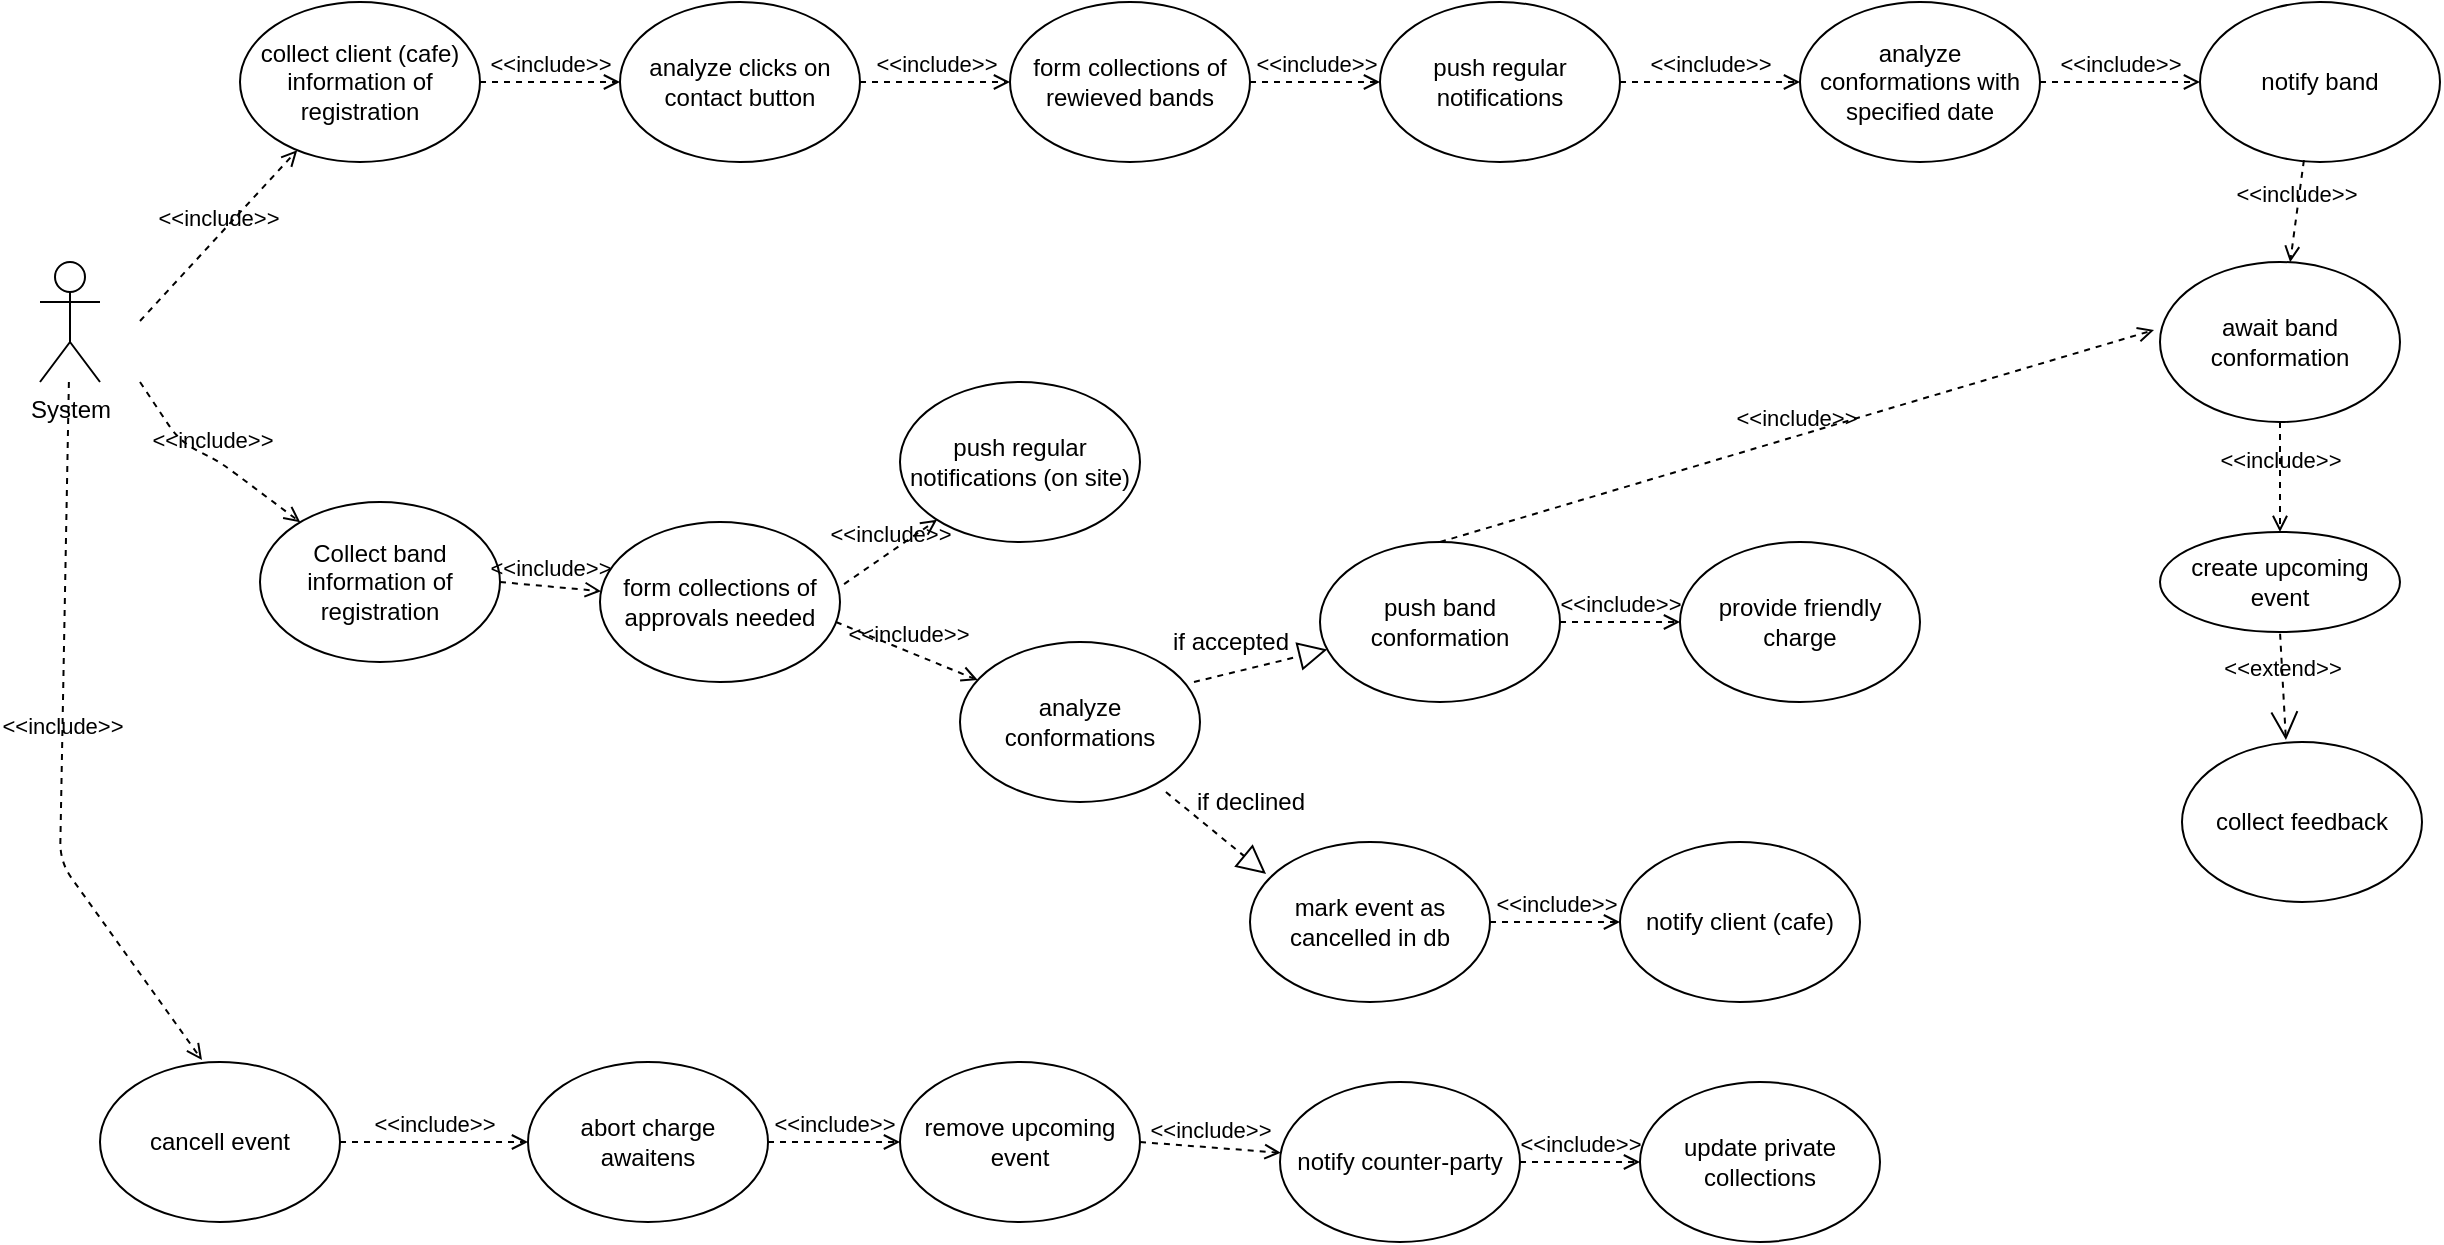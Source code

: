 <mxfile version="13.6.2" type="google"><diagram id="ePuWPkjopnYDA5iafkiy" name="Page-1"><mxGraphModel dx="1662" dy="713" grid="1" gridSize="10" guides="1" tooltips="1" connect="1" arrows="1" fold="1" page="1" pageScale="1" pageWidth="827" pageHeight="1169" math="0" shadow="0"><root><mxCell id="0"/><mxCell id="1" parent="0"/><mxCell id="ljrKgYjWTyvJVCF26isQ-1" value="System" style="shape=umlActor;verticalLabelPosition=bottom;verticalAlign=top;html=1;outlineConnect=0;" vertex="1" parent="1"><mxGeometry x="50" y="280" width="30" height="60" as="geometry"/></mxCell><mxCell id="ljrKgYjWTyvJVCF26isQ-2" value="&amp;lt;&amp;lt;include&amp;gt;&amp;gt;" style="edgeStyle=none;html=1;endArrow=open;verticalAlign=bottom;dashed=1;labelBackgroundColor=none;" edge="1" parent="1" target="ljrKgYjWTyvJVCF26isQ-4"><mxGeometry width="160" relative="1" as="geometry"><mxPoint x="100" y="309.5" as="sourcePoint"/><mxPoint x="190" y="290" as="targetPoint"/><Array as="points"/></mxGeometry></mxCell><mxCell id="ljrKgYjWTyvJVCF26isQ-4" value="collect client (cafe) information of registration" style="ellipse;whiteSpace=wrap;html=1;" vertex="1" parent="1"><mxGeometry x="150" y="150" width="120" height="80" as="geometry"/></mxCell><mxCell id="ljrKgYjWTyvJVCF26isQ-6" value="&amp;lt;&amp;lt;include&amp;gt;&amp;gt;" style="edgeStyle=none;html=1;endArrow=open;verticalAlign=bottom;dashed=1;labelBackgroundColor=none;" edge="1" parent="1" target="ljrKgYjWTyvJVCF26isQ-7"><mxGeometry width="160" relative="1" as="geometry"><mxPoint x="100" y="340" as="sourcePoint"/><mxPoint x="160" y="390" as="targetPoint"/><Array as="points"><mxPoint x="120" y="370"/><mxPoint x="140" y="380"/></Array></mxGeometry></mxCell><mxCell id="ljrKgYjWTyvJVCF26isQ-7" value="Collect band information of registration" style="ellipse;whiteSpace=wrap;html=1;" vertex="1" parent="1"><mxGeometry x="160" y="400" width="120" height="80" as="geometry"/></mxCell><mxCell id="ljrKgYjWTyvJVCF26isQ-9" value="&amp;lt;&amp;lt;include&amp;gt;&amp;gt;" style="edgeStyle=none;html=1;endArrow=open;verticalAlign=bottom;dashed=1;labelBackgroundColor=none;" edge="1" parent="1" source="ljrKgYjWTyvJVCF26isQ-4" target="ljrKgYjWTyvJVCF26isQ-10"><mxGeometry width="160" relative="1" as="geometry"><mxPoint x="310" y="251.9" as="sourcePoint"/><mxPoint x="370" y="240" as="targetPoint"/><Array as="points"/></mxGeometry></mxCell><mxCell id="ljrKgYjWTyvJVCF26isQ-10" value="analyze clicks on contact button" style="ellipse;whiteSpace=wrap;html=1;" vertex="1" parent="1"><mxGeometry x="340" y="150" width="120" height="80" as="geometry"/></mxCell><mxCell id="ljrKgYjWTyvJVCF26isQ-11" value="&amp;lt;&amp;lt;include&amp;gt;&amp;gt;" style="edgeStyle=none;html=1;endArrow=open;verticalAlign=bottom;dashed=1;labelBackgroundColor=none;exitX=1;exitY=0.5;exitDx=0;exitDy=0;" edge="1" parent="1" source="ljrKgYjWTyvJVCF26isQ-10" target="ljrKgYjWTyvJVCF26isQ-12"><mxGeometry width="160" relative="1" as="geometry"><mxPoint x="500" y="229.5" as="sourcePoint"/><mxPoint x="560" y="220" as="targetPoint"/></mxGeometry></mxCell><mxCell id="ljrKgYjWTyvJVCF26isQ-12" value="form collections of rewieved bands" style="ellipse;whiteSpace=wrap;html=1;" vertex="1" parent="1"><mxGeometry x="535" y="150" width="120" height="80" as="geometry"/></mxCell><mxCell id="ljrKgYjWTyvJVCF26isQ-13" value="&amp;lt;&amp;lt;include&amp;gt;&amp;gt;" style="edgeStyle=none;html=1;endArrow=open;verticalAlign=bottom;dashed=1;labelBackgroundColor=none;exitX=1;exitY=0.5;exitDx=0;exitDy=0;" edge="1" parent="1" source="ljrKgYjWTyvJVCF26isQ-12" target="ljrKgYjWTyvJVCF26isQ-14"><mxGeometry width="160" relative="1" as="geometry"><mxPoint x="680" y="220" as="sourcePoint"/><mxPoint x="840" y="220" as="targetPoint"/></mxGeometry></mxCell><mxCell id="ljrKgYjWTyvJVCF26isQ-14" value="push regular notifications" style="ellipse;whiteSpace=wrap;html=1;" vertex="1" parent="1"><mxGeometry x="720" y="150" width="120" height="80" as="geometry"/></mxCell><mxCell id="ljrKgYjWTyvJVCF26isQ-15" value="&amp;lt;&amp;lt;include&amp;gt;&amp;gt;" style="edgeStyle=none;html=1;endArrow=open;verticalAlign=bottom;dashed=1;labelBackgroundColor=none;" edge="1" parent="1" source="ljrKgYjWTyvJVCF26isQ-14" target="ljrKgYjWTyvJVCF26isQ-16"><mxGeometry width="160" relative="1" as="geometry"><mxPoint x="810" y="259" as="sourcePoint"/><mxPoint x="840" y="300" as="targetPoint"/></mxGeometry></mxCell><mxCell id="ljrKgYjWTyvJVCF26isQ-16" value="analyze conformations with specified date" style="ellipse;whiteSpace=wrap;html=1;" vertex="1" parent="1"><mxGeometry x="930" y="150" width="120" height="80" as="geometry"/></mxCell><mxCell id="ljrKgYjWTyvJVCF26isQ-17" value="&amp;lt;&amp;lt;include&amp;gt;&amp;gt;" style="edgeStyle=none;html=1;endArrow=open;verticalAlign=bottom;dashed=1;labelBackgroundColor=none;exitX=1;exitY=0.5;exitDx=0;exitDy=0;" edge="1" parent="1" source="ljrKgYjWTyvJVCF26isQ-16" target="ljrKgYjWTyvJVCF26isQ-18"><mxGeometry width="160" relative="1" as="geometry"><mxPoint x="650" y="329.5" as="sourcePoint"/><mxPoint x="690" y="330" as="targetPoint"/></mxGeometry></mxCell><mxCell id="ljrKgYjWTyvJVCF26isQ-18" value="notify band" style="ellipse;whiteSpace=wrap;html=1;" vertex="1" parent="1"><mxGeometry x="1130" y="150" width="120" height="80" as="geometry"/></mxCell><mxCell id="ljrKgYjWTyvJVCF26isQ-19" value="&amp;lt;&amp;lt;include&amp;gt;&amp;gt;" style="edgeStyle=none;html=1;endArrow=open;verticalAlign=bottom;dashed=1;labelBackgroundColor=none;exitX=0.433;exitY=0.988;exitDx=0;exitDy=0;exitPerimeter=0;" edge="1" parent="1" source="ljrKgYjWTyvJVCF26isQ-18" target="ljrKgYjWTyvJVCF26isQ-20"><mxGeometry width="160" relative="1" as="geometry"><mxPoint x="480" y="360" as="sourcePoint"/><mxPoint x="692" y="410" as="targetPoint"/></mxGeometry></mxCell><mxCell id="ljrKgYjWTyvJVCF26isQ-20" value="await band conformation" style="ellipse;whiteSpace=wrap;html=1;" vertex="1" parent="1"><mxGeometry x="1110" y="280" width="120" height="80" as="geometry"/></mxCell><mxCell id="ljrKgYjWTyvJVCF26isQ-21" value="&amp;lt;&amp;lt;include&amp;gt;&amp;gt;" style="edgeStyle=none;html=1;endArrow=open;verticalAlign=bottom;dashed=1;labelBackgroundColor=none;exitX=0.5;exitY=1;exitDx=0;exitDy=0;" edge="1" parent="1" source="ljrKgYjWTyvJVCF26isQ-20" target="ljrKgYjWTyvJVCF26isQ-22"><mxGeometry width="160" relative="1" as="geometry"><mxPoint x="760" y="450" as="sourcePoint"/><mxPoint x="920" y="450" as="targetPoint"/></mxGeometry></mxCell><mxCell id="ljrKgYjWTyvJVCF26isQ-22" value="create upcoming event" style="ellipse;whiteSpace=wrap;html=1;" vertex="1" parent="1"><mxGeometry x="1110" y="415" width="120" height="50" as="geometry"/></mxCell><mxCell id="ljrKgYjWTyvJVCF26isQ-24" value="collect feedback" style="ellipse;whiteSpace=wrap;html=1;" vertex="1" parent="1"><mxGeometry x="1121" y="520" width="120" height="80" as="geometry"/></mxCell><mxCell id="ljrKgYjWTyvJVCF26isQ-26" value="&amp;lt;&amp;lt;extend&amp;gt;&amp;gt;" style="edgeStyle=none;html=1;startArrow=open;endArrow=none;startSize=12;verticalAlign=bottom;dashed=1;labelBackgroundColor=none;exitX=0.433;exitY=-0.012;exitDx=0;exitDy=0;entryX=0.5;entryY=1;entryDx=0;entryDy=0;exitPerimeter=0;" edge="1" parent="1" source="ljrKgYjWTyvJVCF26isQ-24" target="ljrKgYjWTyvJVCF26isQ-22"><mxGeometry width="160" relative="1" as="geometry"><mxPoint x="770" y="420" as="sourcePoint"/><mxPoint x="930" y="420" as="targetPoint"/></mxGeometry></mxCell><mxCell id="ljrKgYjWTyvJVCF26isQ-27" value="&amp;lt;&amp;lt;include&amp;gt;&amp;gt;" style="edgeStyle=none;html=1;endArrow=open;verticalAlign=bottom;dashed=1;labelBackgroundColor=none;exitX=1;exitY=0.5;exitDx=0;exitDy=0;" edge="1" parent="1" source="ljrKgYjWTyvJVCF26isQ-7" target="ljrKgYjWTyvJVCF26isQ-28"><mxGeometry width="160" relative="1" as="geometry"><mxPoint x="290" y="399.5" as="sourcePoint"/><mxPoint x="450" y="399.5" as="targetPoint"/></mxGeometry></mxCell><mxCell id="ljrKgYjWTyvJVCF26isQ-28" value="form collections of approvals needed" style="ellipse;whiteSpace=wrap;html=1;" vertex="1" parent="1"><mxGeometry x="330" y="410" width="120" height="80" as="geometry"/></mxCell><mxCell id="ljrKgYjWTyvJVCF26isQ-29" value="&amp;lt;&amp;lt;include&amp;gt;&amp;gt;" style="edgeStyle=none;html=1;endArrow=open;verticalAlign=bottom;dashed=1;labelBackgroundColor=none;exitX=1.017;exitY=0.388;exitDx=0;exitDy=0;exitPerimeter=0;" edge="1" parent="1" source="ljrKgYjWTyvJVCF26isQ-28" target="ljrKgYjWTyvJVCF26isQ-30"><mxGeometry width="160" relative="1" as="geometry"><mxPoint x="400" y="499.5" as="sourcePoint"/><mxPoint x="560" y="499.5" as="targetPoint"/></mxGeometry></mxCell><mxCell id="ljrKgYjWTyvJVCF26isQ-30" value="push regular notifications (on site)" style="ellipse;whiteSpace=wrap;html=1;" vertex="1" parent="1"><mxGeometry x="480" y="340" width="120" height="80" as="geometry"/></mxCell><mxCell id="ljrKgYjWTyvJVCF26isQ-31" value="&amp;lt;&amp;lt;include&amp;gt;&amp;gt;" style="edgeStyle=none;html=1;endArrow=open;verticalAlign=bottom;dashed=1;labelBackgroundColor=none;exitX=0.983;exitY=0.625;exitDx=0;exitDy=0;exitPerimeter=0;" edge="1" parent="1" source="ljrKgYjWTyvJVCF26isQ-28" target="ljrKgYjWTyvJVCF26isQ-32"><mxGeometry width="160" relative="1" as="geometry"><mxPoint x="380" y="520" as="sourcePoint"/><mxPoint x="470" y="560" as="targetPoint"/></mxGeometry></mxCell><mxCell id="ljrKgYjWTyvJVCF26isQ-32" value="analyze conformations" style="ellipse;whiteSpace=wrap;html=1;" vertex="1" parent="1"><mxGeometry x="510" y="470" width="120" height="80" as="geometry"/></mxCell><mxCell id="ljrKgYjWTyvJVCF26isQ-34" value="push band conformation" style="ellipse;whiteSpace=wrap;html=1;" vertex="1" parent="1"><mxGeometry x="690" y="420" width="120" height="80" as="geometry"/></mxCell><mxCell id="ljrKgYjWTyvJVCF26isQ-36" value="&amp;lt;&amp;lt;include&amp;gt;&amp;gt;" style="edgeStyle=none;html=1;endArrow=open;verticalAlign=bottom;dashed=1;labelBackgroundColor=none;entryX=-0.025;entryY=0.425;entryDx=0;entryDy=0;exitX=0.5;exitY=0;exitDx=0;exitDy=0;entryPerimeter=0;" edge="1" parent="1" source="ljrKgYjWTyvJVCF26isQ-34" target="ljrKgYjWTyvJVCF26isQ-20"><mxGeometry width="160" relative="1" as="geometry"><mxPoint x="750" y="550" as="sourcePoint"/><mxPoint x="910" y="550" as="targetPoint"/></mxGeometry></mxCell><mxCell id="ljrKgYjWTyvJVCF26isQ-38" value="if accepted" style="text;html=1;align=center;verticalAlign=middle;resizable=0;points=[];autosize=1;" vertex="1" parent="1"><mxGeometry x="610" y="460" width="70" height="20" as="geometry"/></mxCell><mxCell id="ljrKgYjWTyvJVCF26isQ-65" value="" style="endArrow=block;dashed=1;endFill=0;endSize=12;html=1;exitX=0.975;exitY=0.25;exitDx=0;exitDy=0;exitPerimeter=0;" edge="1" parent="1" source="ljrKgYjWTyvJVCF26isQ-32" target="ljrKgYjWTyvJVCF26isQ-34"><mxGeometry width="160" relative="1" as="geometry"><mxPoint x="570" y="583.5" as="sourcePoint"/><mxPoint x="730" y="583.5" as="targetPoint"/></mxGeometry></mxCell><mxCell id="ljrKgYjWTyvJVCF26isQ-66" value="" style="endArrow=block;dashed=1;endFill=0;endSize=12;html=1;exitX=0.858;exitY=0.938;exitDx=0;exitDy=0;exitPerimeter=0;entryX=0.067;entryY=0.2;entryDx=0;entryDy=0;entryPerimeter=0;" edge="1" parent="1" source="ljrKgYjWTyvJVCF26isQ-32" target="ljrKgYjWTyvJVCF26isQ-68"><mxGeometry width="160" relative="1" as="geometry"><mxPoint x="570" y="630" as="sourcePoint"/><mxPoint x="630" y="650" as="targetPoint"/></mxGeometry></mxCell><mxCell id="ljrKgYjWTyvJVCF26isQ-67" value="if declined" style="text;html=1;align=center;verticalAlign=middle;resizable=0;points=[];autosize=1;" vertex="1" parent="1"><mxGeometry x="620" y="540" width="70" height="20" as="geometry"/></mxCell><mxCell id="ljrKgYjWTyvJVCF26isQ-68" value="mark event as cancelled in db" style="ellipse;whiteSpace=wrap;html=1;" vertex="1" parent="1"><mxGeometry x="655" y="570" width="120" height="80" as="geometry"/></mxCell><mxCell id="ljrKgYjWTyvJVCF26isQ-69" value="&amp;lt;&amp;lt;include&amp;gt;&amp;gt;" style="edgeStyle=none;html=1;endArrow=open;verticalAlign=bottom;dashed=1;labelBackgroundColor=none;exitX=1;exitY=0.5;exitDx=0;exitDy=0;" edge="1" parent="1" source="ljrKgYjWTyvJVCF26isQ-68" target="ljrKgYjWTyvJVCF26isQ-70"><mxGeometry width="160" relative="1" as="geometry"><mxPoint x="780" y="605" as="sourcePoint"/><mxPoint x="620" y="710" as="targetPoint"/></mxGeometry></mxCell><mxCell id="ljrKgYjWTyvJVCF26isQ-70" value="notify client (cafe)" style="ellipse;whiteSpace=wrap;html=1;" vertex="1" parent="1"><mxGeometry x="840" y="570" width="120" height="80" as="geometry"/></mxCell><mxCell id="ljrKgYjWTyvJVCF26isQ-71" value="&amp;lt;&amp;lt;include&amp;gt;&amp;gt;" style="edgeStyle=none;html=1;endArrow=open;verticalAlign=bottom;dashed=1;labelBackgroundColor=none;" edge="1" parent="1" source="ljrKgYjWTyvJVCF26isQ-34" target="ljrKgYjWTyvJVCF26isQ-72"><mxGeometry width="160" relative="1" as="geometry"><mxPoint x="750" y="560" as="sourcePoint"/><mxPoint x="910" y="559.5" as="targetPoint"/></mxGeometry></mxCell><mxCell id="ljrKgYjWTyvJVCF26isQ-72" value="provide friendly charge" style="ellipse;whiteSpace=wrap;html=1;" vertex="1" parent="1"><mxGeometry x="870" y="420" width="120" height="80" as="geometry"/></mxCell><mxCell id="ljrKgYjWTyvJVCF26isQ-74" value="cancell event" style="ellipse;whiteSpace=wrap;html=1;" vertex="1" parent="1"><mxGeometry x="80" y="680" width="120" height="80" as="geometry"/></mxCell><mxCell id="ljrKgYjWTyvJVCF26isQ-75" value="&amp;lt;&amp;lt;include&amp;gt;&amp;gt;" style="edgeStyle=none;html=1;endArrow=open;verticalAlign=bottom;dashed=1;labelBackgroundColor=none;entryX=0.425;entryY=-0.012;entryDx=0;entryDy=0;entryPerimeter=0;" edge="1" parent="1" source="ljrKgYjWTyvJVCF26isQ-1" target="ljrKgYjWTyvJVCF26isQ-74"><mxGeometry width="160" relative="1" as="geometry"><mxPoint x="320" y="590" as="sourcePoint"/><mxPoint x="480" y="590" as="targetPoint"/><Array as="points"><mxPoint x="60" y="580"/></Array></mxGeometry></mxCell><mxCell id="ljrKgYjWTyvJVCF26isQ-76" value="&amp;lt;&amp;lt;include&amp;gt;&amp;gt;" style="edgeStyle=none;html=1;endArrow=open;verticalAlign=bottom;dashed=1;labelBackgroundColor=none;exitX=1;exitY=0.5;exitDx=0;exitDy=0;" edge="1" parent="1" source="ljrKgYjWTyvJVCF26isQ-74" target="ljrKgYjWTyvJVCF26isQ-77"><mxGeometry width="160" relative="1" as="geometry"><mxPoint x="260" y="799.5" as="sourcePoint"/><mxPoint x="420" y="799.5" as="targetPoint"/></mxGeometry></mxCell><mxCell id="ljrKgYjWTyvJVCF26isQ-77" value="abort charge awaitens" style="ellipse;whiteSpace=wrap;html=1;" vertex="1" parent="1"><mxGeometry x="294" y="680" width="120" height="80" as="geometry"/></mxCell><mxCell id="ljrKgYjWTyvJVCF26isQ-78" value="&amp;lt;&amp;lt;include&amp;gt;&amp;gt;" style="edgeStyle=none;html=1;endArrow=open;verticalAlign=bottom;dashed=1;labelBackgroundColor=none;exitX=1;exitY=0.5;exitDx=0;exitDy=0;" edge="1" parent="1" source="ljrKgYjWTyvJVCF26isQ-77" target="ljrKgYjWTyvJVCF26isQ-79"><mxGeometry width="160" relative="1" as="geometry"><mxPoint x="430" y="829.5" as="sourcePoint"/><mxPoint x="520" y="830" as="targetPoint"/></mxGeometry></mxCell><mxCell id="ljrKgYjWTyvJVCF26isQ-79" value="remove upcoming event" style="ellipse;whiteSpace=wrap;html=1;" vertex="1" parent="1"><mxGeometry x="480" y="680" width="120" height="80" as="geometry"/></mxCell><mxCell id="ljrKgYjWTyvJVCF26isQ-81" value="&amp;lt;&amp;lt;include&amp;gt;&amp;gt;" style="edgeStyle=none;html=1;endArrow=open;verticalAlign=bottom;dashed=1;labelBackgroundColor=none;exitX=1;exitY=0.5;exitDx=0;exitDy=0;" edge="1" parent="1" source="ljrKgYjWTyvJVCF26isQ-79" target="ljrKgYjWTyvJVCF26isQ-82"><mxGeometry width="160" relative="1" as="geometry"><mxPoint x="610" y="849.5" as="sourcePoint"/><mxPoint x="770" y="849.5" as="targetPoint"/></mxGeometry></mxCell><mxCell id="ljrKgYjWTyvJVCF26isQ-82" value="notify counter-party" style="ellipse;whiteSpace=wrap;html=1;" vertex="1" parent="1"><mxGeometry x="670" y="690" width="120" height="80" as="geometry"/></mxCell><mxCell id="ljrKgYjWTyvJVCF26isQ-83" value="&amp;lt;&amp;lt;include&amp;gt;&amp;gt;" style="edgeStyle=none;html=1;endArrow=open;verticalAlign=bottom;dashed=1;labelBackgroundColor=none;exitX=1;exitY=0.5;exitDx=0;exitDy=0;" edge="1" parent="1" source="ljrKgYjWTyvJVCF26isQ-82" target="ljrKgYjWTyvJVCF26isQ-84"><mxGeometry width="160" relative="1" as="geometry"><mxPoint x="800" y="839.5" as="sourcePoint"/><mxPoint x="960" y="839.5" as="targetPoint"/></mxGeometry></mxCell><mxCell id="ljrKgYjWTyvJVCF26isQ-84" value="update private collections" style="ellipse;whiteSpace=wrap;html=1;" vertex="1" parent="1"><mxGeometry x="850" y="690" width="120" height="80" as="geometry"/></mxCell></root></mxGraphModel></diagram></mxfile>